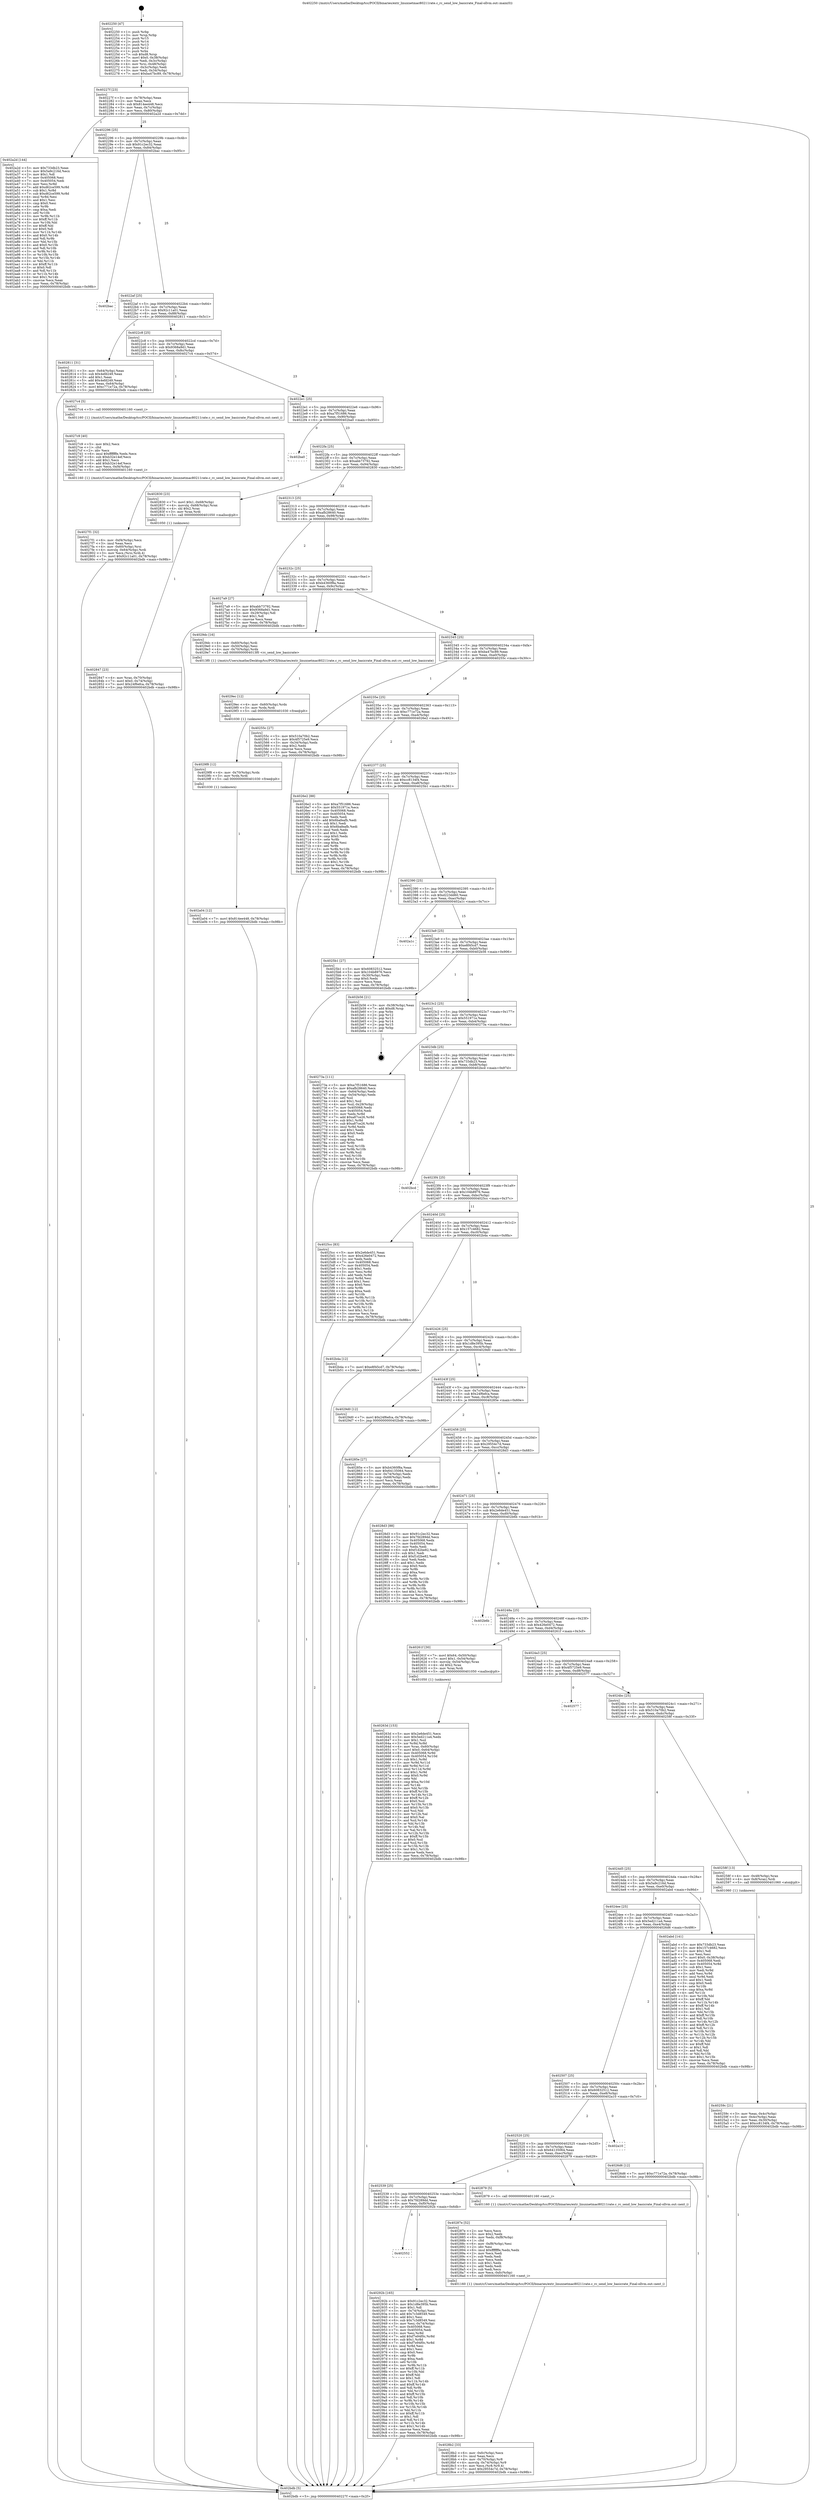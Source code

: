 digraph "0x402250" {
  label = "0x402250 (/mnt/c/Users/mathe/Desktop/tcc/POCII/binaries/extr_linuxnetmac80211rate.c_rc_send_low_basicrate_Final-ollvm.out::main(0))"
  labelloc = "t"
  node[shape=record]

  Entry [label="",width=0.3,height=0.3,shape=circle,fillcolor=black,style=filled]
  "0x40227f" [label="{
     0x40227f [23]\l
     | [instrs]\l
     &nbsp;&nbsp;0x40227f \<+3\>: mov -0x78(%rbp),%eax\l
     &nbsp;&nbsp;0x402282 \<+2\>: mov %eax,%ecx\l
     &nbsp;&nbsp;0x402284 \<+6\>: sub $0x814ee448,%ecx\l
     &nbsp;&nbsp;0x40228a \<+3\>: mov %eax,-0x7c(%rbp)\l
     &nbsp;&nbsp;0x40228d \<+3\>: mov %ecx,-0x80(%rbp)\l
     &nbsp;&nbsp;0x402290 \<+6\>: je 0000000000402a2d \<main+0x7dd\>\l
  }"]
  "0x402a2d" [label="{
     0x402a2d [144]\l
     | [instrs]\l
     &nbsp;&nbsp;0x402a2d \<+5\>: mov $0x733db23,%eax\l
     &nbsp;&nbsp;0x402a32 \<+5\>: mov $0x5a9c216d,%ecx\l
     &nbsp;&nbsp;0x402a37 \<+2\>: mov $0x1,%dl\l
     &nbsp;&nbsp;0x402a39 \<+7\>: mov 0x405068,%esi\l
     &nbsp;&nbsp;0x402a40 \<+7\>: mov 0x405054,%edi\l
     &nbsp;&nbsp;0x402a47 \<+3\>: mov %esi,%r8d\l
     &nbsp;&nbsp;0x402a4a \<+7\>: add $0xd62ce599,%r8d\l
     &nbsp;&nbsp;0x402a51 \<+4\>: sub $0x1,%r8d\l
     &nbsp;&nbsp;0x402a55 \<+7\>: sub $0xd62ce599,%r8d\l
     &nbsp;&nbsp;0x402a5c \<+4\>: imul %r8d,%esi\l
     &nbsp;&nbsp;0x402a60 \<+3\>: and $0x1,%esi\l
     &nbsp;&nbsp;0x402a63 \<+3\>: cmp $0x0,%esi\l
     &nbsp;&nbsp;0x402a66 \<+4\>: sete %r9b\l
     &nbsp;&nbsp;0x402a6a \<+3\>: cmp $0xa,%edi\l
     &nbsp;&nbsp;0x402a6d \<+4\>: setl %r10b\l
     &nbsp;&nbsp;0x402a71 \<+3\>: mov %r9b,%r11b\l
     &nbsp;&nbsp;0x402a74 \<+4\>: xor $0xff,%r11b\l
     &nbsp;&nbsp;0x402a78 \<+3\>: mov %r10b,%bl\l
     &nbsp;&nbsp;0x402a7b \<+3\>: xor $0xff,%bl\l
     &nbsp;&nbsp;0x402a7e \<+3\>: xor $0x0,%dl\l
     &nbsp;&nbsp;0x402a81 \<+3\>: mov %r11b,%r14b\l
     &nbsp;&nbsp;0x402a84 \<+4\>: and $0x0,%r14b\l
     &nbsp;&nbsp;0x402a88 \<+3\>: and %dl,%r9b\l
     &nbsp;&nbsp;0x402a8b \<+3\>: mov %bl,%r15b\l
     &nbsp;&nbsp;0x402a8e \<+4\>: and $0x0,%r15b\l
     &nbsp;&nbsp;0x402a92 \<+3\>: and %dl,%r10b\l
     &nbsp;&nbsp;0x402a95 \<+3\>: or %r9b,%r14b\l
     &nbsp;&nbsp;0x402a98 \<+3\>: or %r10b,%r15b\l
     &nbsp;&nbsp;0x402a9b \<+3\>: xor %r15b,%r14b\l
     &nbsp;&nbsp;0x402a9e \<+3\>: or %bl,%r11b\l
     &nbsp;&nbsp;0x402aa1 \<+4\>: xor $0xff,%r11b\l
     &nbsp;&nbsp;0x402aa5 \<+3\>: or $0x0,%dl\l
     &nbsp;&nbsp;0x402aa8 \<+3\>: and %dl,%r11b\l
     &nbsp;&nbsp;0x402aab \<+3\>: or %r11b,%r14b\l
     &nbsp;&nbsp;0x402aae \<+4\>: test $0x1,%r14b\l
     &nbsp;&nbsp;0x402ab2 \<+3\>: cmovne %ecx,%eax\l
     &nbsp;&nbsp;0x402ab5 \<+3\>: mov %eax,-0x78(%rbp)\l
     &nbsp;&nbsp;0x402ab8 \<+5\>: jmp 0000000000402bdb \<main+0x98b\>\l
  }"]
  "0x402296" [label="{
     0x402296 [25]\l
     | [instrs]\l
     &nbsp;&nbsp;0x402296 \<+5\>: jmp 000000000040229b \<main+0x4b\>\l
     &nbsp;&nbsp;0x40229b \<+3\>: mov -0x7c(%rbp),%eax\l
     &nbsp;&nbsp;0x40229e \<+5\>: sub $0x91c2ec32,%eax\l
     &nbsp;&nbsp;0x4022a3 \<+6\>: mov %eax,-0x84(%rbp)\l
     &nbsp;&nbsp;0x4022a9 \<+6\>: je 0000000000402bac \<main+0x95c\>\l
  }"]
  Exit [label="",width=0.3,height=0.3,shape=circle,fillcolor=black,style=filled,peripheries=2]
  "0x402bac" [label="{
     0x402bac\l
  }", style=dashed]
  "0x4022af" [label="{
     0x4022af [25]\l
     | [instrs]\l
     &nbsp;&nbsp;0x4022af \<+5\>: jmp 00000000004022b4 \<main+0x64\>\l
     &nbsp;&nbsp;0x4022b4 \<+3\>: mov -0x7c(%rbp),%eax\l
     &nbsp;&nbsp;0x4022b7 \<+5\>: sub $0x92c11a01,%eax\l
     &nbsp;&nbsp;0x4022bc \<+6\>: mov %eax,-0x88(%rbp)\l
     &nbsp;&nbsp;0x4022c2 \<+6\>: je 0000000000402811 \<main+0x5c1\>\l
  }"]
  "0x402a04" [label="{
     0x402a04 [12]\l
     | [instrs]\l
     &nbsp;&nbsp;0x402a04 \<+7\>: movl $0x814ee448,-0x78(%rbp)\l
     &nbsp;&nbsp;0x402a0b \<+5\>: jmp 0000000000402bdb \<main+0x98b\>\l
  }"]
  "0x402811" [label="{
     0x402811 [31]\l
     | [instrs]\l
     &nbsp;&nbsp;0x402811 \<+3\>: mov -0x64(%rbp),%eax\l
     &nbsp;&nbsp;0x402814 \<+5\>: sub $0x4efd249,%eax\l
     &nbsp;&nbsp;0x402819 \<+3\>: add $0x1,%eax\l
     &nbsp;&nbsp;0x40281c \<+5\>: add $0x4efd249,%eax\l
     &nbsp;&nbsp;0x402821 \<+3\>: mov %eax,-0x64(%rbp)\l
     &nbsp;&nbsp;0x402824 \<+7\>: movl $0xc771e72a,-0x78(%rbp)\l
     &nbsp;&nbsp;0x40282b \<+5\>: jmp 0000000000402bdb \<main+0x98b\>\l
  }"]
  "0x4022c8" [label="{
     0x4022c8 [25]\l
     | [instrs]\l
     &nbsp;&nbsp;0x4022c8 \<+5\>: jmp 00000000004022cd \<main+0x7d\>\l
     &nbsp;&nbsp;0x4022cd \<+3\>: mov -0x7c(%rbp),%eax\l
     &nbsp;&nbsp;0x4022d0 \<+5\>: sub $0x9368a9d1,%eax\l
     &nbsp;&nbsp;0x4022d5 \<+6\>: mov %eax,-0x8c(%rbp)\l
     &nbsp;&nbsp;0x4022db \<+6\>: je 00000000004027c4 \<main+0x574\>\l
  }"]
  "0x4029f8" [label="{
     0x4029f8 [12]\l
     | [instrs]\l
     &nbsp;&nbsp;0x4029f8 \<+4\>: mov -0x70(%rbp),%rdx\l
     &nbsp;&nbsp;0x4029fc \<+3\>: mov %rdx,%rdi\l
     &nbsp;&nbsp;0x4029ff \<+5\>: call 0000000000401030 \<free@plt\>\l
     | [calls]\l
     &nbsp;&nbsp;0x401030 \{1\} (unknown)\l
  }"]
  "0x4027c4" [label="{
     0x4027c4 [5]\l
     | [instrs]\l
     &nbsp;&nbsp;0x4027c4 \<+5\>: call 0000000000401160 \<next_i\>\l
     | [calls]\l
     &nbsp;&nbsp;0x401160 \{1\} (/mnt/c/Users/mathe/Desktop/tcc/POCII/binaries/extr_linuxnetmac80211rate.c_rc_send_low_basicrate_Final-ollvm.out::next_i)\l
  }"]
  "0x4022e1" [label="{
     0x4022e1 [25]\l
     | [instrs]\l
     &nbsp;&nbsp;0x4022e1 \<+5\>: jmp 00000000004022e6 \<main+0x96\>\l
     &nbsp;&nbsp;0x4022e6 \<+3\>: mov -0x7c(%rbp),%eax\l
     &nbsp;&nbsp;0x4022e9 \<+5\>: sub $0xa7f51686,%eax\l
     &nbsp;&nbsp;0x4022ee \<+6\>: mov %eax,-0x90(%rbp)\l
     &nbsp;&nbsp;0x4022f4 \<+6\>: je 0000000000402ba0 \<main+0x950\>\l
  }"]
  "0x4029ec" [label="{
     0x4029ec [12]\l
     | [instrs]\l
     &nbsp;&nbsp;0x4029ec \<+4\>: mov -0x60(%rbp),%rdx\l
     &nbsp;&nbsp;0x4029f0 \<+3\>: mov %rdx,%rdi\l
     &nbsp;&nbsp;0x4029f3 \<+5\>: call 0000000000401030 \<free@plt\>\l
     | [calls]\l
     &nbsp;&nbsp;0x401030 \{1\} (unknown)\l
  }"]
  "0x402ba0" [label="{
     0x402ba0\l
  }", style=dashed]
  "0x4022fa" [label="{
     0x4022fa [25]\l
     | [instrs]\l
     &nbsp;&nbsp;0x4022fa \<+5\>: jmp 00000000004022ff \<main+0xaf\>\l
     &nbsp;&nbsp;0x4022ff \<+3\>: mov -0x7c(%rbp),%eax\l
     &nbsp;&nbsp;0x402302 \<+5\>: sub $0xabb73792,%eax\l
     &nbsp;&nbsp;0x402307 \<+6\>: mov %eax,-0x94(%rbp)\l
     &nbsp;&nbsp;0x40230d \<+6\>: je 0000000000402830 \<main+0x5e0\>\l
  }"]
  "0x402552" [label="{
     0x402552\l
  }", style=dashed]
  "0x402830" [label="{
     0x402830 [23]\l
     | [instrs]\l
     &nbsp;&nbsp;0x402830 \<+7\>: movl $0x1,-0x68(%rbp)\l
     &nbsp;&nbsp;0x402837 \<+4\>: movslq -0x68(%rbp),%rax\l
     &nbsp;&nbsp;0x40283b \<+4\>: shl $0x2,%rax\l
     &nbsp;&nbsp;0x40283f \<+3\>: mov %rax,%rdi\l
     &nbsp;&nbsp;0x402842 \<+5\>: call 0000000000401050 \<malloc@plt\>\l
     | [calls]\l
     &nbsp;&nbsp;0x401050 \{1\} (unknown)\l
  }"]
  "0x402313" [label="{
     0x402313 [25]\l
     | [instrs]\l
     &nbsp;&nbsp;0x402313 \<+5\>: jmp 0000000000402318 \<main+0xc8\>\l
     &nbsp;&nbsp;0x402318 \<+3\>: mov -0x7c(%rbp),%eax\l
     &nbsp;&nbsp;0x40231b \<+5\>: sub $0xafb28640,%eax\l
     &nbsp;&nbsp;0x402320 \<+6\>: mov %eax,-0x98(%rbp)\l
     &nbsp;&nbsp;0x402326 \<+6\>: je 00000000004027a9 \<main+0x559\>\l
  }"]
  "0x40292b" [label="{
     0x40292b [165]\l
     | [instrs]\l
     &nbsp;&nbsp;0x40292b \<+5\>: mov $0x91c2ec32,%eax\l
     &nbsp;&nbsp;0x402930 \<+5\>: mov $0x1d8e395b,%ecx\l
     &nbsp;&nbsp;0x402935 \<+2\>: mov $0x1,%dl\l
     &nbsp;&nbsp;0x402937 \<+3\>: mov -0x74(%rbp),%esi\l
     &nbsp;&nbsp;0x40293a \<+6\>: add $0x7c3d8549,%esi\l
     &nbsp;&nbsp;0x402940 \<+3\>: add $0x1,%esi\l
     &nbsp;&nbsp;0x402943 \<+6\>: sub $0x7c3d8549,%esi\l
     &nbsp;&nbsp;0x402949 \<+3\>: mov %esi,-0x74(%rbp)\l
     &nbsp;&nbsp;0x40294c \<+7\>: mov 0x405068,%esi\l
     &nbsp;&nbsp;0x402953 \<+7\>: mov 0x405054,%edi\l
     &nbsp;&nbsp;0x40295a \<+3\>: mov %esi,%r8d\l
     &nbsp;&nbsp;0x40295d \<+7\>: add $0xf7e94f0c,%r8d\l
     &nbsp;&nbsp;0x402964 \<+4\>: sub $0x1,%r8d\l
     &nbsp;&nbsp;0x402968 \<+7\>: sub $0xf7e94f0c,%r8d\l
     &nbsp;&nbsp;0x40296f \<+4\>: imul %r8d,%esi\l
     &nbsp;&nbsp;0x402973 \<+3\>: and $0x1,%esi\l
     &nbsp;&nbsp;0x402976 \<+3\>: cmp $0x0,%esi\l
     &nbsp;&nbsp;0x402979 \<+4\>: sete %r9b\l
     &nbsp;&nbsp;0x40297d \<+3\>: cmp $0xa,%edi\l
     &nbsp;&nbsp;0x402980 \<+4\>: setl %r10b\l
     &nbsp;&nbsp;0x402984 \<+3\>: mov %r9b,%r11b\l
     &nbsp;&nbsp;0x402987 \<+4\>: xor $0xff,%r11b\l
     &nbsp;&nbsp;0x40298b \<+3\>: mov %r10b,%bl\l
     &nbsp;&nbsp;0x40298e \<+3\>: xor $0xff,%bl\l
     &nbsp;&nbsp;0x402991 \<+3\>: xor $0x1,%dl\l
     &nbsp;&nbsp;0x402994 \<+3\>: mov %r11b,%r14b\l
     &nbsp;&nbsp;0x402997 \<+4\>: and $0xff,%r14b\l
     &nbsp;&nbsp;0x40299b \<+3\>: and %dl,%r9b\l
     &nbsp;&nbsp;0x40299e \<+3\>: mov %bl,%r15b\l
     &nbsp;&nbsp;0x4029a1 \<+4\>: and $0xff,%r15b\l
     &nbsp;&nbsp;0x4029a5 \<+3\>: and %dl,%r10b\l
     &nbsp;&nbsp;0x4029a8 \<+3\>: or %r9b,%r14b\l
     &nbsp;&nbsp;0x4029ab \<+3\>: or %r10b,%r15b\l
     &nbsp;&nbsp;0x4029ae \<+3\>: xor %r15b,%r14b\l
     &nbsp;&nbsp;0x4029b1 \<+3\>: or %bl,%r11b\l
     &nbsp;&nbsp;0x4029b4 \<+4\>: xor $0xff,%r11b\l
     &nbsp;&nbsp;0x4029b8 \<+3\>: or $0x1,%dl\l
     &nbsp;&nbsp;0x4029bb \<+3\>: and %dl,%r11b\l
     &nbsp;&nbsp;0x4029be \<+3\>: or %r11b,%r14b\l
     &nbsp;&nbsp;0x4029c1 \<+4\>: test $0x1,%r14b\l
     &nbsp;&nbsp;0x4029c5 \<+3\>: cmovne %ecx,%eax\l
     &nbsp;&nbsp;0x4029c8 \<+3\>: mov %eax,-0x78(%rbp)\l
     &nbsp;&nbsp;0x4029cb \<+5\>: jmp 0000000000402bdb \<main+0x98b\>\l
  }"]
  "0x4027a9" [label="{
     0x4027a9 [27]\l
     | [instrs]\l
     &nbsp;&nbsp;0x4027a9 \<+5\>: mov $0xabb73792,%eax\l
     &nbsp;&nbsp;0x4027ae \<+5\>: mov $0x9368a9d1,%ecx\l
     &nbsp;&nbsp;0x4027b3 \<+3\>: mov -0x29(%rbp),%dl\l
     &nbsp;&nbsp;0x4027b6 \<+3\>: test $0x1,%dl\l
     &nbsp;&nbsp;0x4027b9 \<+3\>: cmovne %ecx,%eax\l
     &nbsp;&nbsp;0x4027bc \<+3\>: mov %eax,-0x78(%rbp)\l
     &nbsp;&nbsp;0x4027bf \<+5\>: jmp 0000000000402bdb \<main+0x98b\>\l
  }"]
  "0x40232c" [label="{
     0x40232c [25]\l
     | [instrs]\l
     &nbsp;&nbsp;0x40232c \<+5\>: jmp 0000000000402331 \<main+0xe1\>\l
     &nbsp;&nbsp;0x402331 \<+3\>: mov -0x7c(%rbp),%eax\l
     &nbsp;&nbsp;0x402334 \<+5\>: sub $0xb4360f8a,%eax\l
     &nbsp;&nbsp;0x402339 \<+6\>: mov %eax,-0x9c(%rbp)\l
     &nbsp;&nbsp;0x40233f \<+6\>: je 00000000004029dc \<main+0x78c\>\l
  }"]
  "0x4028b2" [label="{
     0x4028b2 [33]\l
     | [instrs]\l
     &nbsp;&nbsp;0x4028b2 \<+6\>: mov -0xfc(%rbp),%ecx\l
     &nbsp;&nbsp;0x4028b8 \<+3\>: imul %eax,%ecx\l
     &nbsp;&nbsp;0x4028bb \<+4\>: mov -0x70(%rbp),%r8\l
     &nbsp;&nbsp;0x4028bf \<+4\>: movslq -0x74(%rbp),%r9\l
     &nbsp;&nbsp;0x4028c3 \<+4\>: mov %ecx,(%r8,%r9,4)\l
     &nbsp;&nbsp;0x4028c7 \<+7\>: movl $0x29554c7d,-0x78(%rbp)\l
     &nbsp;&nbsp;0x4028ce \<+5\>: jmp 0000000000402bdb \<main+0x98b\>\l
  }"]
  "0x4029dc" [label="{
     0x4029dc [16]\l
     | [instrs]\l
     &nbsp;&nbsp;0x4029dc \<+4\>: mov -0x60(%rbp),%rdi\l
     &nbsp;&nbsp;0x4029e0 \<+3\>: mov -0x50(%rbp),%esi\l
     &nbsp;&nbsp;0x4029e3 \<+4\>: mov -0x70(%rbp),%rdx\l
     &nbsp;&nbsp;0x4029e7 \<+5\>: call 00000000004013f0 \<rc_send_low_basicrate\>\l
     | [calls]\l
     &nbsp;&nbsp;0x4013f0 \{1\} (/mnt/c/Users/mathe/Desktop/tcc/POCII/binaries/extr_linuxnetmac80211rate.c_rc_send_low_basicrate_Final-ollvm.out::rc_send_low_basicrate)\l
  }"]
  "0x402345" [label="{
     0x402345 [25]\l
     | [instrs]\l
     &nbsp;&nbsp;0x402345 \<+5\>: jmp 000000000040234a \<main+0xfa\>\l
     &nbsp;&nbsp;0x40234a \<+3\>: mov -0x7c(%rbp),%eax\l
     &nbsp;&nbsp;0x40234d \<+5\>: sub $0xba47bc89,%eax\l
     &nbsp;&nbsp;0x402352 \<+6\>: mov %eax,-0xa0(%rbp)\l
     &nbsp;&nbsp;0x402358 \<+6\>: je 000000000040255c \<main+0x30c\>\l
  }"]
  "0x40287e" [label="{
     0x40287e [52]\l
     | [instrs]\l
     &nbsp;&nbsp;0x40287e \<+2\>: xor %ecx,%ecx\l
     &nbsp;&nbsp;0x402880 \<+5\>: mov $0x2,%edx\l
     &nbsp;&nbsp;0x402885 \<+6\>: mov %edx,-0xf8(%rbp)\l
     &nbsp;&nbsp;0x40288b \<+1\>: cltd\l
     &nbsp;&nbsp;0x40288c \<+6\>: mov -0xf8(%rbp),%esi\l
     &nbsp;&nbsp;0x402892 \<+2\>: idiv %esi\l
     &nbsp;&nbsp;0x402894 \<+6\>: imul $0xfffffffe,%edx,%edx\l
     &nbsp;&nbsp;0x40289a \<+2\>: mov %ecx,%edi\l
     &nbsp;&nbsp;0x40289c \<+2\>: sub %edx,%edi\l
     &nbsp;&nbsp;0x40289e \<+2\>: mov %ecx,%edx\l
     &nbsp;&nbsp;0x4028a0 \<+3\>: sub $0x1,%edx\l
     &nbsp;&nbsp;0x4028a3 \<+2\>: add %edx,%edi\l
     &nbsp;&nbsp;0x4028a5 \<+2\>: sub %edi,%ecx\l
     &nbsp;&nbsp;0x4028a7 \<+6\>: mov %ecx,-0xfc(%rbp)\l
     &nbsp;&nbsp;0x4028ad \<+5\>: call 0000000000401160 \<next_i\>\l
     | [calls]\l
     &nbsp;&nbsp;0x401160 \{1\} (/mnt/c/Users/mathe/Desktop/tcc/POCII/binaries/extr_linuxnetmac80211rate.c_rc_send_low_basicrate_Final-ollvm.out::next_i)\l
  }"]
  "0x40255c" [label="{
     0x40255c [27]\l
     | [instrs]\l
     &nbsp;&nbsp;0x40255c \<+5\>: mov $0x510a70b2,%eax\l
     &nbsp;&nbsp;0x402561 \<+5\>: mov $0x4f5725e9,%ecx\l
     &nbsp;&nbsp;0x402566 \<+3\>: mov -0x34(%rbp),%edx\l
     &nbsp;&nbsp;0x402569 \<+3\>: cmp $0x2,%edx\l
     &nbsp;&nbsp;0x40256c \<+3\>: cmovne %ecx,%eax\l
     &nbsp;&nbsp;0x40256f \<+3\>: mov %eax,-0x78(%rbp)\l
     &nbsp;&nbsp;0x402572 \<+5\>: jmp 0000000000402bdb \<main+0x98b\>\l
  }"]
  "0x40235e" [label="{
     0x40235e [25]\l
     | [instrs]\l
     &nbsp;&nbsp;0x40235e \<+5\>: jmp 0000000000402363 \<main+0x113\>\l
     &nbsp;&nbsp;0x402363 \<+3\>: mov -0x7c(%rbp),%eax\l
     &nbsp;&nbsp;0x402366 \<+5\>: sub $0xc771e72a,%eax\l
     &nbsp;&nbsp;0x40236b \<+6\>: mov %eax,-0xa4(%rbp)\l
     &nbsp;&nbsp;0x402371 \<+6\>: je 00000000004026e2 \<main+0x492\>\l
  }"]
  "0x402bdb" [label="{
     0x402bdb [5]\l
     | [instrs]\l
     &nbsp;&nbsp;0x402bdb \<+5\>: jmp 000000000040227f \<main+0x2f\>\l
  }"]
  "0x402250" [label="{
     0x402250 [47]\l
     | [instrs]\l
     &nbsp;&nbsp;0x402250 \<+1\>: push %rbp\l
     &nbsp;&nbsp;0x402251 \<+3\>: mov %rsp,%rbp\l
     &nbsp;&nbsp;0x402254 \<+2\>: push %r15\l
     &nbsp;&nbsp;0x402256 \<+2\>: push %r14\l
     &nbsp;&nbsp;0x402258 \<+2\>: push %r13\l
     &nbsp;&nbsp;0x40225a \<+2\>: push %r12\l
     &nbsp;&nbsp;0x40225c \<+1\>: push %rbx\l
     &nbsp;&nbsp;0x40225d \<+7\>: sub $0xd8,%rsp\l
     &nbsp;&nbsp;0x402264 \<+7\>: movl $0x0,-0x38(%rbp)\l
     &nbsp;&nbsp;0x40226b \<+3\>: mov %edi,-0x3c(%rbp)\l
     &nbsp;&nbsp;0x40226e \<+4\>: mov %rsi,-0x48(%rbp)\l
     &nbsp;&nbsp;0x402272 \<+3\>: mov -0x3c(%rbp),%edi\l
     &nbsp;&nbsp;0x402275 \<+3\>: mov %edi,-0x34(%rbp)\l
     &nbsp;&nbsp;0x402278 \<+7\>: movl $0xba47bc89,-0x78(%rbp)\l
  }"]
  "0x402539" [label="{
     0x402539 [25]\l
     | [instrs]\l
     &nbsp;&nbsp;0x402539 \<+5\>: jmp 000000000040253e \<main+0x2ee\>\l
     &nbsp;&nbsp;0x40253e \<+3\>: mov -0x7c(%rbp),%eax\l
     &nbsp;&nbsp;0x402541 \<+5\>: sub $0x7fd289dd,%eax\l
     &nbsp;&nbsp;0x402546 \<+6\>: mov %eax,-0xf0(%rbp)\l
     &nbsp;&nbsp;0x40254c \<+6\>: je 000000000040292b \<main+0x6db\>\l
  }"]
  "0x4026e2" [label="{
     0x4026e2 [88]\l
     | [instrs]\l
     &nbsp;&nbsp;0x4026e2 \<+5\>: mov $0xa7f51686,%eax\l
     &nbsp;&nbsp;0x4026e7 \<+5\>: mov $0x551971e,%ecx\l
     &nbsp;&nbsp;0x4026ec \<+7\>: mov 0x405068,%edx\l
     &nbsp;&nbsp;0x4026f3 \<+7\>: mov 0x405054,%esi\l
     &nbsp;&nbsp;0x4026fa \<+2\>: mov %edx,%edi\l
     &nbsp;&nbsp;0x4026fc \<+6\>: add $0x6bafeafb,%edi\l
     &nbsp;&nbsp;0x402702 \<+3\>: sub $0x1,%edi\l
     &nbsp;&nbsp;0x402705 \<+6\>: sub $0x6bafeafb,%edi\l
     &nbsp;&nbsp;0x40270b \<+3\>: imul %edi,%edx\l
     &nbsp;&nbsp;0x40270e \<+3\>: and $0x1,%edx\l
     &nbsp;&nbsp;0x402711 \<+3\>: cmp $0x0,%edx\l
     &nbsp;&nbsp;0x402714 \<+4\>: sete %r8b\l
     &nbsp;&nbsp;0x402718 \<+3\>: cmp $0xa,%esi\l
     &nbsp;&nbsp;0x40271b \<+4\>: setl %r9b\l
     &nbsp;&nbsp;0x40271f \<+3\>: mov %r8b,%r10b\l
     &nbsp;&nbsp;0x402722 \<+3\>: and %r9b,%r10b\l
     &nbsp;&nbsp;0x402725 \<+3\>: xor %r9b,%r8b\l
     &nbsp;&nbsp;0x402728 \<+3\>: or %r8b,%r10b\l
     &nbsp;&nbsp;0x40272b \<+4\>: test $0x1,%r10b\l
     &nbsp;&nbsp;0x40272f \<+3\>: cmovne %ecx,%eax\l
     &nbsp;&nbsp;0x402732 \<+3\>: mov %eax,-0x78(%rbp)\l
     &nbsp;&nbsp;0x402735 \<+5\>: jmp 0000000000402bdb \<main+0x98b\>\l
  }"]
  "0x402377" [label="{
     0x402377 [25]\l
     | [instrs]\l
     &nbsp;&nbsp;0x402377 \<+5\>: jmp 000000000040237c \<main+0x12c\>\l
     &nbsp;&nbsp;0x40237c \<+3\>: mov -0x7c(%rbp),%eax\l
     &nbsp;&nbsp;0x40237f \<+5\>: sub $0xcc8134f4,%eax\l
     &nbsp;&nbsp;0x402384 \<+6\>: mov %eax,-0xa8(%rbp)\l
     &nbsp;&nbsp;0x40238a \<+6\>: je 00000000004025b1 \<main+0x361\>\l
  }"]
  "0x402879" [label="{
     0x402879 [5]\l
     | [instrs]\l
     &nbsp;&nbsp;0x402879 \<+5\>: call 0000000000401160 \<next_i\>\l
     | [calls]\l
     &nbsp;&nbsp;0x401160 \{1\} (/mnt/c/Users/mathe/Desktop/tcc/POCII/binaries/extr_linuxnetmac80211rate.c_rc_send_low_basicrate_Final-ollvm.out::next_i)\l
  }"]
  "0x4025b1" [label="{
     0x4025b1 [27]\l
     | [instrs]\l
     &nbsp;&nbsp;0x4025b1 \<+5\>: mov $0x60832512,%eax\l
     &nbsp;&nbsp;0x4025b6 \<+5\>: mov $0x104b8976,%ecx\l
     &nbsp;&nbsp;0x4025bb \<+3\>: mov -0x30(%rbp),%edx\l
     &nbsp;&nbsp;0x4025be \<+3\>: cmp $0x0,%edx\l
     &nbsp;&nbsp;0x4025c1 \<+3\>: cmove %ecx,%eax\l
     &nbsp;&nbsp;0x4025c4 \<+3\>: mov %eax,-0x78(%rbp)\l
     &nbsp;&nbsp;0x4025c7 \<+5\>: jmp 0000000000402bdb \<main+0x98b\>\l
  }"]
  "0x402390" [label="{
     0x402390 [25]\l
     | [instrs]\l
     &nbsp;&nbsp;0x402390 \<+5\>: jmp 0000000000402395 \<main+0x145\>\l
     &nbsp;&nbsp;0x402395 \<+3\>: mov -0x7c(%rbp),%eax\l
     &nbsp;&nbsp;0x402398 \<+5\>: sub $0xd223dd60,%eax\l
     &nbsp;&nbsp;0x40239d \<+6\>: mov %eax,-0xac(%rbp)\l
     &nbsp;&nbsp;0x4023a3 \<+6\>: je 0000000000402a1c \<main+0x7cc\>\l
  }"]
  "0x402520" [label="{
     0x402520 [25]\l
     | [instrs]\l
     &nbsp;&nbsp;0x402520 \<+5\>: jmp 0000000000402525 \<main+0x2d5\>\l
     &nbsp;&nbsp;0x402525 \<+3\>: mov -0x7c(%rbp),%eax\l
     &nbsp;&nbsp;0x402528 \<+5\>: sub $0x64135064,%eax\l
     &nbsp;&nbsp;0x40252d \<+6\>: mov %eax,-0xec(%rbp)\l
     &nbsp;&nbsp;0x402533 \<+6\>: je 0000000000402879 \<main+0x629\>\l
  }"]
  "0x402a1c" [label="{
     0x402a1c\l
  }", style=dashed]
  "0x4023a9" [label="{
     0x4023a9 [25]\l
     | [instrs]\l
     &nbsp;&nbsp;0x4023a9 \<+5\>: jmp 00000000004023ae \<main+0x15e\>\l
     &nbsp;&nbsp;0x4023ae \<+3\>: mov -0x7c(%rbp),%eax\l
     &nbsp;&nbsp;0x4023b1 \<+5\>: sub $0xe8f45cd7,%eax\l
     &nbsp;&nbsp;0x4023b6 \<+6\>: mov %eax,-0xb0(%rbp)\l
     &nbsp;&nbsp;0x4023bc \<+6\>: je 0000000000402b56 \<main+0x906\>\l
  }"]
  "0x402a10" [label="{
     0x402a10\l
  }", style=dashed]
  "0x402b56" [label="{
     0x402b56 [21]\l
     | [instrs]\l
     &nbsp;&nbsp;0x402b56 \<+3\>: mov -0x38(%rbp),%eax\l
     &nbsp;&nbsp;0x402b59 \<+7\>: add $0xd8,%rsp\l
     &nbsp;&nbsp;0x402b60 \<+1\>: pop %rbx\l
     &nbsp;&nbsp;0x402b61 \<+2\>: pop %r12\l
     &nbsp;&nbsp;0x402b63 \<+2\>: pop %r13\l
     &nbsp;&nbsp;0x402b65 \<+2\>: pop %r14\l
     &nbsp;&nbsp;0x402b67 \<+2\>: pop %r15\l
     &nbsp;&nbsp;0x402b69 \<+1\>: pop %rbp\l
     &nbsp;&nbsp;0x402b6a \<+1\>: ret\l
  }"]
  "0x4023c2" [label="{
     0x4023c2 [25]\l
     | [instrs]\l
     &nbsp;&nbsp;0x4023c2 \<+5\>: jmp 00000000004023c7 \<main+0x177\>\l
     &nbsp;&nbsp;0x4023c7 \<+3\>: mov -0x7c(%rbp),%eax\l
     &nbsp;&nbsp;0x4023ca \<+5\>: sub $0x551971e,%eax\l
     &nbsp;&nbsp;0x4023cf \<+6\>: mov %eax,-0xb4(%rbp)\l
     &nbsp;&nbsp;0x4023d5 \<+6\>: je 000000000040273a \<main+0x4ea\>\l
  }"]
  "0x402847" [label="{
     0x402847 [23]\l
     | [instrs]\l
     &nbsp;&nbsp;0x402847 \<+4\>: mov %rax,-0x70(%rbp)\l
     &nbsp;&nbsp;0x40284b \<+7\>: movl $0x0,-0x74(%rbp)\l
     &nbsp;&nbsp;0x402852 \<+7\>: movl $0x24f6efca,-0x78(%rbp)\l
     &nbsp;&nbsp;0x402859 \<+5\>: jmp 0000000000402bdb \<main+0x98b\>\l
  }"]
  "0x40273a" [label="{
     0x40273a [111]\l
     | [instrs]\l
     &nbsp;&nbsp;0x40273a \<+5\>: mov $0xa7f51686,%eax\l
     &nbsp;&nbsp;0x40273f \<+5\>: mov $0xafb28640,%ecx\l
     &nbsp;&nbsp;0x402744 \<+3\>: mov -0x64(%rbp),%edx\l
     &nbsp;&nbsp;0x402747 \<+3\>: cmp -0x54(%rbp),%edx\l
     &nbsp;&nbsp;0x40274a \<+4\>: setl %sil\l
     &nbsp;&nbsp;0x40274e \<+4\>: and $0x1,%sil\l
     &nbsp;&nbsp;0x402752 \<+4\>: mov %sil,-0x29(%rbp)\l
     &nbsp;&nbsp;0x402756 \<+7\>: mov 0x405068,%edx\l
     &nbsp;&nbsp;0x40275d \<+7\>: mov 0x405054,%edi\l
     &nbsp;&nbsp;0x402764 \<+3\>: mov %edx,%r8d\l
     &nbsp;&nbsp;0x402767 \<+7\>: add $0xa87ce26,%r8d\l
     &nbsp;&nbsp;0x40276e \<+4\>: sub $0x1,%r8d\l
     &nbsp;&nbsp;0x402772 \<+7\>: sub $0xa87ce26,%r8d\l
     &nbsp;&nbsp;0x402779 \<+4\>: imul %r8d,%edx\l
     &nbsp;&nbsp;0x40277d \<+3\>: and $0x1,%edx\l
     &nbsp;&nbsp;0x402780 \<+3\>: cmp $0x0,%edx\l
     &nbsp;&nbsp;0x402783 \<+4\>: sete %sil\l
     &nbsp;&nbsp;0x402787 \<+3\>: cmp $0xa,%edi\l
     &nbsp;&nbsp;0x40278a \<+4\>: setl %r9b\l
     &nbsp;&nbsp;0x40278e \<+3\>: mov %sil,%r10b\l
     &nbsp;&nbsp;0x402791 \<+3\>: and %r9b,%r10b\l
     &nbsp;&nbsp;0x402794 \<+3\>: xor %r9b,%sil\l
     &nbsp;&nbsp;0x402797 \<+3\>: or %sil,%r10b\l
     &nbsp;&nbsp;0x40279a \<+4\>: test $0x1,%r10b\l
     &nbsp;&nbsp;0x40279e \<+3\>: cmovne %ecx,%eax\l
     &nbsp;&nbsp;0x4027a1 \<+3\>: mov %eax,-0x78(%rbp)\l
     &nbsp;&nbsp;0x4027a4 \<+5\>: jmp 0000000000402bdb \<main+0x98b\>\l
  }"]
  "0x4023db" [label="{
     0x4023db [25]\l
     | [instrs]\l
     &nbsp;&nbsp;0x4023db \<+5\>: jmp 00000000004023e0 \<main+0x190\>\l
     &nbsp;&nbsp;0x4023e0 \<+3\>: mov -0x7c(%rbp),%eax\l
     &nbsp;&nbsp;0x4023e3 \<+5\>: sub $0x733db23,%eax\l
     &nbsp;&nbsp;0x4023e8 \<+6\>: mov %eax,-0xb8(%rbp)\l
     &nbsp;&nbsp;0x4023ee \<+6\>: je 0000000000402bcd \<main+0x97d\>\l
  }"]
  "0x4027f1" [label="{
     0x4027f1 [32]\l
     | [instrs]\l
     &nbsp;&nbsp;0x4027f1 \<+6\>: mov -0xf4(%rbp),%ecx\l
     &nbsp;&nbsp;0x4027f7 \<+3\>: imul %eax,%ecx\l
     &nbsp;&nbsp;0x4027fa \<+4\>: mov -0x60(%rbp),%rsi\l
     &nbsp;&nbsp;0x4027fe \<+4\>: movslq -0x64(%rbp),%rdi\l
     &nbsp;&nbsp;0x402802 \<+3\>: mov %ecx,(%rsi,%rdi,4)\l
     &nbsp;&nbsp;0x402805 \<+7\>: movl $0x92c11a01,-0x78(%rbp)\l
     &nbsp;&nbsp;0x40280c \<+5\>: jmp 0000000000402bdb \<main+0x98b\>\l
  }"]
  "0x402bcd" [label="{
     0x402bcd\l
  }", style=dashed]
  "0x4023f4" [label="{
     0x4023f4 [25]\l
     | [instrs]\l
     &nbsp;&nbsp;0x4023f4 \<+5\>: jmp 00000000004023f9 \<main+0x1a9\>\l
     &nbsp;&nbsp;0x4023f9 \<+3\>: mov -0x7c(%rbp),%eax\l
     &nbsp;&nbsp;0x4023fc \<+5\>: sub $0x104b8976,%eax\l
     &nbsp;&nbsp;0x402401 \<+6\>: mov %eax,-0xbc(%rbp)\l
     &nbsp;&nbsp;0x402407 \<+6\>: je 00000000004025cc \<main+0x37c\>\l
  }"]
  "0x4027c9" [label="{
     0x4027c9 [40]\l
     | [instrs]\l
     &nbsp;&nbsp;0x4027c9 \<+5\>: mov $0x2,%ecx\l
     &nbsp;&nbsp;0x4027ce \<+1\>: cltd\l
     &nbsp;&nbsp;0x4027cf \<+2\>: idiv %ecx\l
     &nbsp;&nbsp;0x4027d1 \<+6\>: imul $0xfffffffe,%edx,%ecx\l
     &nbsp;&nbsp;0x4027d7 \<+6\>: sub $0xb32e14ef,%ecx\l
     &nbsp;&nbsp;0x4027dd \<+3\>: add $0x1,%ecx\l
     &nbsp;&nbsp;0x4027e0 \<+6\>: add $0xb32e14ef,%ecx\l
     &nbsp;&nbsp;0x4027e6 \<+6\>: mov %ecx,-0xf4(%rbp)\l
     &nbsp;&nbsp;0x4027ec \<+5\>: call 0000000000401160 \<next_i\>\l
     | [calls]\l
     &nbsp;&nbsp;0x401160 \{1\} (/mnt/c/Users/mathe/Desktop/tcc/POCII/binaries/extr_linuxnetmac80211rate.c_rc_send_low_basicrate_Final-ollvm.out::next_i)\l
  }"]
  "0x4025cc" [label="{
     0x4025cc [83]\l
     | [instrs]\l
     &nbsp;&nbsp;0x4025cc \<+5\>: mov $0x2e6de451,%eax\l
     &nbsp;&nbsp;0x4025d1 \<+5\>: mov $0x426e0472,%ecx\l
     &nbsp;&nbsp;0x4025d6 \<+2\>: xor %edx,%edx\l
     &nbsp;&nbsp;0x4025d8 \<+7\>: mov 0x405068,%esi\l
     &nbsp;&nbsp;0x4025df \<+7\>: mov 0x405054,%edi\l
     &nbsp;&nbsp;0x4025e6 \<+3\>: sub $0x1,%edx\l
     &nbsp;&nbsp;0x4025e9 \<+3\>: mov %esi,%r8d\l
     &nbsp;&nbsp;0x4025ec \<+3\>: add %edx,%r8d\l
     &nbsp;&nbsp;0x4025ef \<+4\>: imul %r8d,%esi\l
     &nbsp;&nbsp;0x4025f3 \<+3\>: and $0x1,%esi\l
     &nbsp;&nbsp;0x4025f6 \<+3\>: cmp $0x0,%esi\l
     &nbsp;&nbsp;0x4025f9 \<+4\>: sete %r9b\l
     &nbsp;&nbsp;0x4025fd \<+3\>: cmp $0xa,%edi\l
     &nbsp;&nbsp;0x402600 \<+4\>: setl %r10b\l
     &nbsp;&nbsp;0x402604 \<+3\>: mov %r9b,%r11b\l
     &nbsp;&nbsp;0x402607 \<+3\>: and %r10b,%r11b\l
     &nbsp;&nbsp;0x40260a \<+3\>: xor %r10b,%r9b\l
     &nbsp;&nbsp;0x40260d \<+3\>: or %r9b,%r11b\l
     &nbsp;&nbsp;0x402610 \<+4\>: test $0x1,%r11b\l
     &nbsp;&nbsp;0x402614 \<+3\>: cmovne %ecx,%eax\l
     &nbsp;&nbsp;0x402617 \<+3\>: mov %eax,-0x78(%rbp)\l
     &nbsp;&nbsp;0x40261a \<+5\>: jmp 0000000000402bdb \<main+0x98b\>\l
  }"]
  "0x40240d" [label="{
     0x40240d [25]\l
     | [instrs]\l
     &nbsp;&nbsp;0x40240d \<+5\>: jmp 0000000000402412 \<main+0x1c2\>\l
     &nbsp;&nbsp;0x402412 \<+3\>: mov -0x7c(%rbp),%eax\l
     &nbsp;&nbsp;0x402415 \<+5\>: sub $0x157c4682,%eax\l
     &nbsp;&nbsp;0x40241a \<+6\>: mov %eax,-0xc0(%rbp)\l
     &nbsp;&nbsp;0x402420 \<+6\>: je 0000000000402b4a \<main+0x8fa\>\l
  }"]
  "0x402507" [label="{
     0x402507 [25]\l
     | [instrs]\l
     &nbsp;&nbsp;0x402507 \<+5\>: jmp 000000000040250c \<main+0x2bc\>\l
     &nbsp;&nbsp;0x40250c \<+3\>: mov -0x7c(%rbp),%eax\l
     &nbsp;&nbsp;0x40250f \<+5\>: sub $0x60832512,%eax\l
     &nbsp;&nbsp;0x402514 \<+6\>: mov %eax,-0xe8(%rbp)\l
     &nbsp;&nbsp;0x40251a \<+6\>: je 0000000000402a10 \<main+0x7c0\>\l
  }"]
  "0x402b4a" [label="{
     0x402b4a [12]\l
     | [instrs]\l
     &nbsp;&nbsp;0x402b4a \<+7\>: movl $0xe8f45cd7,-0x78(%rbp)\l
     &nbsp;&nbsp;0x402b51 \<+5\>: jmp 0000000000402bdb \<main+0x98b\>\l
  }"]
  "0x402426" [label="{
     0x402426 [25]\l
     | [instrs]\l
     &nbsp;&nbsp;0x402426 \<+5\>: jmp 000000000040242b \<main+0x1db\>\l
     &nbsp;&nbsp;0x40242b \<+3\>: mov -0x7c(%rbp),%eax\l
     &nbsp;&nbsp;0x40242e \<+5\>: sub $0x1d8e395b,%eax\l
     &nbsp;&nbsp;0x402433 \<+6\>: mov %eax,-0xc4(%rbp)\l
     &nbsp;&nbsp;0x402439 \<+6\>: je 00000000004029d0 \<main+0x780\>\l
  }"]
  "0x4026d6" [label="{
     0x4026d6 [12]\l
     | [instrs]\l
     &nbsp;&nbsp;0x4026d6 \<+7\>: movl $0xc771e72a,-0x78(%rbp)\l
     &nbsp;&nbsp;0x4026dd \<+5\>: jmp 0000000000402bdb \<main+0x98b\>\l
  }"]
  "0x4029d0" [label="{
     0x4029d0 [12]\l
     | [instrs]\l
     &nbsp;&nbsp;0x4029d0 \<+7\>: movl $0x24f6efca,-0x78(%rbp)\l
     &nbsp;&nbsp;0x4029d7 \<+5\>: jmp 0000000000402bdb \<main+0x98b\>\l
  }"]
  "0x40243f" [label="{
     0x40243f [25]\l
     | [instrs]\l
     &nbsp;&nbsp;0x40243f \<+5\>: jmp 0000000000402444 \<main+0x1f4\>\l
     &nbsp;&nbsp;0x402444 \<+3\>: mov -0x7c(%rbp),%eax\l
     &nbsp;&nbsp;0x402447 \<+5\>: sub $0x24f6efca,%eax\l
     &nbsp;&nbsp;0x40244c \<+6\>: mov %eax,-0xc8(%rbp)\l
     &nbsp;&nbsp;0x402452 \<+6\>: je 000000000040285e \<main+0x60e\>\l
  }"]
  "0x4024ee" [label="{
     0x4024ee [25]\l
     | [instrs]\l
     &nbsp;&nbsp;0x4024ee \<+5\>: jmp 00000000004024f3 \<main+0x2a3\>\l
     &nbsp;&nbsp;0x4024f3 \<+3\>: mov -0x7c(%rbp),%eax\l
     &nbsp;&nbsp;0x4024f6 \<+5\>: sub $0x5ed211a4,%eax\l
     &nbsp;&nbsp;0x4024fb \<+6\>: mov %eax,-0xe4(%rbp)\l
     &nbsp;&nbsp;0x402501 \<+6\>: je 00000000004026d6 \<main+0x486\>\l
  }"]
  "0x40285e" [label="{
     0x40285e [27]\l
     | [instrs]\l
     &nbsp;&nbsp;0x40285e \<+5\>: mov $0xb4360f8a,%eax\l
     &nbsp;&nbsp;0x402863 \<+5\>: mov $0x64135064,%ecx\l
     &nbsp;&nbsp;0x402868 \<+3\>: mov -0x74(%rbp),%edx\l
     &nbsp;&nbsp;0x40286b \<+3\>: cmp -0x68(%rbp),%edx\l
     &nbsp;&nbsp;0x40286e \<+3\>: cmovl %ecx,%eax\l
     &nbsp;&nbsp;0x402871 \<+3\>: mov %eax,-0x78(%rbp)\l
     &nbsp;&nbsp;0x402874 \<+5\>: jmp 0000000000402bdb \<main+0x98b\>\l
  }"]
  "0x402458" [label="{
     0x402458 [25]\l
     | [instrs]\l
     &nbsp;&nbsp;0x402458 \<+5\>: jmp 000000000040245d \<main+0x20d\>\l
     &nbsp;&nbsp;0x40245d \<+3\>: mov -0x7c(%rbp),%eax\l
     &nbsp;&nbsp;0x402460 \<+5\>: sub $0x29554c7d,%eax\l
     &nbsp;&nbsp;0x402465 \<+6\>: mov %eax,-0xcc(%rbp)\l
     &nbsp;&nbsp;0x40246b \<+6\>: je 00000000004028d3 \<main+0x683\>\l
  }"]
  "0x402abd" [label="{
     0x402abd [141]\l
     | [instrs]\l
     &nbsp;&nbsp;0x402abd \<+5\>: mov $0x733db23,%eax\l
     &nbsp;&nbsp;0x402ac2 \<+5\>: mov $0x157c4682,%ecx\l
     &nbsp;&nbsp;0x402ac7 \<+2\>: mov $0x1,%dl\l
     &nbsp;&nbsp;0x402ac9 \<+2\>: xor %esi,%esi\l
     &nbsp;&nbsp;0x402acb \<+7\>: movl $0x0,-0x38(%rbp)\l
     &nbsp;&nbsp;0x402ad2 \<+7\>: mov 0x405068,%edi\l
     &nbsp;&nbsp;0x402ad9 \<+8\>: mov 0x405054,%r8d\l
     &nbsp;&nbsp;0x402ae1 \<+3\>: sub $0x1,%esi\l
     &nbsp;&nbsp;0x402ae4 \<+3\>: mov %edi,%r9d\l
     &nbsp;&nbsp;0x402ae7 \<+3\>: add %esi,%r9d\l
     &nbsp;&nbsp;0x402aea \<+4\>: imul %r9d,%edi\l
     &nbsp;&nbsp;0x402aee \<+3\>: and $0x1,%edi\l
     &nbsp;&nbsp;0x402af1 \<+3\>: cmp $0x0,%edi\l
     &nbsp;&nbsp;0x402af4 \<+4\>: sete %r10b\l
     &nbsp;&nbsp;0x402af8 \<+4\>: cmp $0xa,%r8d\l
     &nbsp;&nbsp;0x402afc \<+4\>: setl %r11b\l
     &nbsp;&nbsp;0x402b00 \<+3\>: mov %r10b,%bl\l
     &nbsp;&nbsp;0x402b03 \<+3\>: xor $0xff,%bl\l
     &nbsp;&nbsp;0x402b06 \<+3\>: mov %r11b,%r14b\l
     &nbsp;&nbsp;0x402b09 \<+4\>: xor $0xff,%r14b\l
     &nbsp;&nbsp;0x402b0d \<+3\>: xor $0x1,%dl\l
     &nbsp;&nbsp;0x402b10 \<+3\>: mov %bl,%r15b\l
     &nbsp;&nbsp;0x402b13 \<+4\>: and $0xff,%r15b\l
     &nbsp;&nbsp;0x402b17 \<+3\>: and %dl,%r10b\l
     &nbsp;&nbsp;0x402b1a \<+3\>: mov %r14b,%r12b\l
     &nbsp;&nbsp;0x402b1d \<+4\>: and $0xff,%r12b\l
     &nbsp;&nbsp;0x402b21 \<+3\>: and %dl,%r11b\l
     &nbsp;&nbsp;0x402b24 \<+3\>: or %r10b,%r15b\l
     &nbsp;&nbsp;0x402b27 \<+3\>: or %r11b,%r12b\l
     &nbsp;&nbsp;0x402b2a \<+3\>: xor %r12b,%r15b\l
     &nbsp;&nbsp;0x402b2d \<+3\>: or %r14b,%bl\l
     &nbsp;&nbsp;0x402b30 \<+3\>: xor $0xff,%bl\l
     &nbsp;&nbsp;0x402b33 \<+3\>: or $0x1,%dl\l
     &nbsp;&nbsp;0x402b36 \<+2\>: and %dl,%bl\l
     &nbsp;&nbsp;0x402b38 \<+3\>: or %bl,%r15b\l
     &nbsp;&nbsp;0x402b3b \<+4\>: test $0x1,%r15b\l
     &nbsp;&nbsp;0x402b3f \<+3\>: cmovne %ecx,%eax\l
     &nbsp;&nbsp;0x402b42 \<+3\>: mov %eax,-0x78(%rbp)\l
     &nbsp;&nbsp;0x402b45 \<+5\>: jmp 0000000000402bdb \<main+0x98b\>\l
  }"]
  "0x4028d3" [label="{
     0x4028d3 [88]\l
     | [instrs]\l
     &nbsp;&nbsp;0x4028d3 \<+5\>: mov $0x91c2ec32,%eax\l
     &nbsp;&nbsp;0x4028d8 \<+5\>: mov $0x7fd289dd,%ecx\l
     &nbsp;&nbsp;0x4028dd \<+7\>: mov 0x405068,%edx\l
     &nbsp;&nbsp;0x4028e4 \<+7\>: mov 0x405054,%esi\l
     &nbsp;&nbsp;0x4028eb \<+2\>: mov %edx,%edi\l
     &nbsp;&nbsp;0x4028ed \<+6\>: sub $0xf1d2be82,%edi\l
     &nbsp;&nbsp;0x4028f3 \<+3\>: sub $0x1,%edi\l
     &nbsp;&nbsp;0x4028f6 \<+6\>: add $0xf1d2be82,%edi\l
     &nbsp;&nbsp;0x4028fc \<+3\>: imul %edi,%edx\l
     &nbsp;&nbsp;0x4028ff \<+3\>: and $0x1,%edx\l
     &nbsp;&nbsp;0x402902 \<+3\>: cmp $0x0,%edx\l
     &nbsp;&nbsp;0x402905 \<+4\>: sete %r8b\l
     &nbsp;&nbsp;0x402909 \<+3\>: cmp $0xa,%esi\l
     &nbsp;&nbsp;0x40290c \<+4\>: setl %r9b\l
     &nbsp;&nbsp;0x402910 \<+3\>: mov %r8b,%r10b\l
     &nbsp;&nbsp;0x402913 \<+3\>: and %r9b,%r10b\l
     &nbsp;&nbsp;0x402916 \<+3\>: xor %r9b,%r8b\l
     &nbsp;&nbsp;0x402919 \<+3\>: or %r8b,%r10b\l
     &nbsp;&nbsp;0x40291c \<+4\>: test $0x1,%r10b\l
     &nbsp;&nbsp;0x402920 \<+3\>: cmovne %ecx,%eax\l
     &nbsp;&nbsp;0x402923 \<+3\>: mov %eax,-0x78(%rbp)\l
     &nbsp;&nbsp;0x402926 \<+5\>: jmp 0000000000402bdb \<main+0x98b\>\l
  }"]
  "0x402471" [label="{
     0x402471 [25]\l
     | [instrs]\l
     &nbsp;&nbsp;0x402471 \<+5\>: jmp 0000000000402476 \<main+0x226\>\l
     &nbsp;&nbsp;0x402476 \<+3\>: mov -0x7c(%rbp),%eax\l
     &nbsp;&nbsp;0x402479 \<+5\>: sub $0x2e6de451,%eax\l
     &nbsp;&nbsp;0x40247e \<+6\>: mov %eax,-0xd0(%rbp)\l
     &nbsp;&nbsp;0x402484 \<+6\>: je 0000000000402b6b \<main+0x91b\>\l
  }"]
  "0x40263d" [label="{
     0x40263d [153]\l
     | [instrs]\l
     &nbsp;&nbsp;0x40263d \<+5\>: mov $0x2e6de451,%ecx\l
     &nbsp;&nbsp;0x402642 \<+5\>: mov $0x5ed211a4,%edx\l
     &nbsp;&nbsp;0x402647 \<+3\>: mov $0x1,%sil\l
     &nbsp;&nbsp;0x40264a \<+3\>: xor %r8d,%r8d\l
     &nbsp;&nbsp;0x40264d \<+4\>: mov %rax,-0x60(%rbp)\l
     &nbsp;&nbsp;0x402651 \<+7\>: movl $0x0,-0x64(%rbp)\l
     &nbsp;&nbsp;0x402658 \<+8\>: mov 0x405068,%r9d\l
     &nbsp;&nbsp;0x402660 \<+8\>: mov 0x405054,%r10d\l
     &nbsp;&nbsp;0x402668 \<+4\>: sub $0x1,%r8d\l
     &nbsp;&nbsp;0x40266c \<+3\>: mov %r9d,%r11d\l
     &nbsp;&nbsp;0x40266f \<+3\>: add %r8d,%r11d\l
     &nbsp;&nbsp;0x402672 \<+4\>: imul %r11d,%r9d\l
     &nbsp;&nbsp;0x402676 \<+4\>: and $0x1,%r9d\l
     &nbsp;&nbsp;0x40267a \<+4\>: cmp $0x0,%r9d\l
     &nbsp;&nbsp;0x40267e \<+3\>: sete %bl\l
     &nbsp;&nbsp;0x402681 \<+4\>: cmp $0xa,%r10d\l
     &nbsp;&nbsp;0x402685 \<+4\>: setl %r14b\l
     &nbsp;&nbsp;0x402689 \<+3\>: mov %bl,%r15b\l
     &nbsp;&nbsp;0x40268c \<+4\>: xor $0xff,%r15b\l
     &nbsp;&nbsp;0x402690 \<+3\>: mov %r14b,%r12b\l
     &nbsp;&nbsp;0x402693 \<+4\>: xor $0xff,%r12b\l
     &nbsp;&nbsp;0x402697 \<+4\>: xor $0x0,%sil\l
     &nbsp;&nbsp;0x40269b \<+3\>: mov %r15b,%r13b\l
     &nbsp;&nbsp;0x40269e \<+4\>: and $0x0,%r13b\l
     &nbsp;&nbsp;0x4026a2 \<+3\>: and %sil,%bl\l
     &nbsp;&nbsp;0x4026a5 \<+3\>: mov %r12b,%al\l
     &nbsp;&nbsp;0x4026a8 \<+2\>: and $0x0,%al\l
     &nbsp;&nbsp;0x4026aa \<+3\>: and %sil,%r14b\l
     &nbsp;&nbsp;0x4026ad \<+3\>: or %bl,%r13b\l
     &nbsp;&nbsp;0x4026b0 \<+3\>: or %r14b,%al\l
     &nbsp;&nbsp;0x4026b3 \<+3\>: xor %al,%r13b\l
     &nbsp;&nbsp;0x4026b6 \<+3\>: or %r12b,%r15b\l
     &nbsp;&nbsp;0x4026b9 \<+4\>: xor $0xff,%r15b\l
     &nbsp;&nbsp;0x4026bd \<+4\>: or $0x0,%sil\l
     &nbsp;&nbsp;0x4026c1 \<+3\>: and %sil,%r15b\l
     &nbsp;&nbsp;0x4026c4 \<+3\>: or %r15b,%r13b\l
     &nbsp;&nbsp;0x4026c7 \<+4\>: test $0x1,%r13b\l
     &nbsp;&nbsp;0x4026cb \<+3\>: cmovne %edx,%ecx\l
     &nbsp;&nbsp;0x4026ce \<+3\>: mov %ecx,-0x78(%rbp)\l
     &nbsp;&nbsp;0x4026d1 \<+5\>: jmp 0000000000402bdb \<main+0x98b\>\l
  }"]
  "0x402b6b" [label="{
     0x402b6b\l
  }", style=dashed]
  "0x40248a" [label="{
     0x40248a [25]\l
     | [instrs]\l
     &nbsp;&nbsp;0x40248a \<+5\>: jmp 000000000040248f \<main+0x23f\>\l
     &nbsp;&nbsp;0x40248f \<+3\>: mov -0x7c(%rbp),%eax\l
     &nbsp;&nbsp;0x402492 \<+5\>: sub $0x426e0472,%eax\l
     &nbsp;&nbsp;0x402497 \<+6\>: mov %eax,-0xd4(%rbp)\l
     &nbsp;&nbsp;0x40249d \<+6\>: je 000000000040261f \<main+0x3cf\>\l
  }"]
  "0x40259c" [label="{
     0x40259c [21]\l
     | [instrs]\l
     &nbsp;&nbsp;0x40259c \<+3\>: mov %eax,-0x4c(%rbp)\l
     &nbsp;&nbsp;0x40259f \<+3\>: mov -0x4c(%rbp),%eax\l
     &nbsp;&nbsp;0x4025a2 \<+3\>: mov %eax,-0x30(%rbp)\l
     &nbsp;&nbsp;0x4025a5 \<+7\>: movl $0xcc8134f4,-0x78(%rbp)\l
     &nbsp;&nbsp;0x4025ac \<+5\>: jmp 0000000000402bdb \<main+0x98b\>\l
  }"]
  "0x40261f" [label="{
     0x40261f [30]\l
     | [instrs]\l
     &nbsp;&nbsp;0x40261f \<+7\>: movl $0x64,-0x50(%rbp)\l
     &nbsp;&nbsp;0x402626 \<+7\>: movl $0x1,-0x54(%rbp)\l
     &nbsp;&nbsp;0x40262d \<+4\>: movslq -0x54(%rbp),%rax\l
     &nbsp;&nbsp;0x402631 \<+4\>: shl $0x2,%rax\l
     &nbsp;&nbsp;0x402635 \<+3\>: mov %rax,%rdi\l
     &nbsp;&nbsp;0x402638 \<+5\>: call 0000000000401050 \<malloc@plt\>\l
     | [calls]\l
     &nbsp;&nbsp;0x401050 \{1\} (unknown)\l
  }"]
  "0x4024a3" [label="{
     0x4024a3 [25]\l
     | [instrs]\l
     &nbsp;&nbsp;0x4024a3 \<+5\>: jmp 00000000004024a8 \<main+0x258\>\l
     &nbsp;&nbsp;0x4024a8 \<+3\>: mov -0x7c(%rbp),%eax\l
     &nbsp;&nbsp;0x4024ab \<+5\>: sub $0x4f5725e9,%eax\l
     &nbsp;&nbsp;0x4024b0 \<+6\>: mov %eax,-0xd8(%rbp)\l
     &nbsp;&nbsp;0x4024b6 \<+6\>: je 0000000000402577 \<main+0x327\>\l
  }"]
  "0x4024d5" [label="{
     0x4024d5 [25]\l
     | [instrs]\l
     &nbsp;&nbsp;0x4024d5 \<+5\>: jmp 00000000004024da \<main+0x28a\>\l
     &nbsp;&nbsp;0x4024da \<+3\>: mov -0x7c(%rbp),%eax\l
     &nbsp;&nbsp;0x4024dd \<+5\>: sub $0x5a9c216d,%eax\l
     &nbsp;&nbsp;0x4024e2 \<+6\>: mov %eax,-0xe0(%rbp)\l
     &nbsp;&nbsp;0x4024e8 \<+6\>: je 0000000000402abd \<main+0x86d\>\l
  }"]
  "0x402577" [label="{
     0x402577\l
  }", style=dashed]
  "0x4024bc" [label="{
     0x4024bc [25]\l
     | [instrs]\l
     &nbsp;&nbsp;0x4024bc \<+5\>: jmp 00000000004024c1 \<main+0x271\>\l
     &nbsp;&nbsp;0x4024c1 \<+3\>: mov -0x7c(%rbp),%eax\l
     &nbsp;&nbsp;0x4024c4 \<+5\>: sub $0x510a70b2,%eax\l
     &nbsp;&nbsp;0x4024c9 \<+6\>: mov %eax,-0xdc(%rbp)\l
     &nbsp;&nbsp;0x4024cf \<+6\>: je 000000000040258f \<main+0x33f\>\l
  }"]
  "0x40258f" [label="{
     0x40258f [13]\l
     | [instrs]\l
     &nbsp;&nbsp;0x40258f \<+4\>: mov -0x48(%rbp),%rax\l
     &nbsp;&nbsp;0x402593 \<+4\>: mov 0x8(%rax),%rdi\l
     &nbsp;&nbsp;0x402597 \<+5\>: call 0000000000401060 \<atoi@plt\>\l
     | [calls]\l
     &nbsp;&nbsp;0x401060 \{1\} (unknown)\l
  }"]
  Entry -> "0x402250" [label=" 1"]
  "0x40227f" -> "0x402a2d" [label=" 1"]
  "0x40227f" -> "0x402296" [label=" 25"]
  "0x402b56" -> Exit [label=" 1"]
  "0x402296" -> "0x402bac" [label=" 0"]
  "0x402296" -> "0x4022af" [label=" 25"]
  "0x402b4a" -> "0x402bdb" [label=" 1"]
  "0x4022af" -> "0x402811" [label=" 1"]
  "0x4022af" -> "0x4022c8" [label=" 24"]
  "0x402abd" -> "0x402bdb" [label=" 1"]
  "0x4022c8" -> "0x4027c4" [label=" 1"]
  "0x4022c8" -> "0x4022e1" [label=" 23"]
  "0x402a2d" -> "0x402bdb" [label=" 1"]
  "0x4022e1" -> "0x402ba0" [label=" 0"]
  "0x4022e1" -> "0x4022fa" [label=" 23"]
  "0x402a04" -> "0x402bdb" [label=" 1"]
  "0x4022fa" -> "0x402830" [label=" 1"]
  "0x4022fa" -> "0x402313" [label=" 22"]
  "0x4029f8" -> "0x402a04" [label=" 1"]
  "0x402313" -> "0x4027a9" [label=" 2"]
  "0x402313" -> "0x40232c" [label=" 20"]
  "0x4029ec" -> "0x4029f8" [label=" 1"]
  "0x40232c" -> "0x4029dc" [label=" 1"]
  "0x40232c" -> "0x402345" [label=" 19"]
  "0x4029d0" -> "0x402bdb" [label=" 1"]
  "0x402345" -> "0x40255c" [label=" 1"]
  "0x402345" -> "0x40235e" [label=" 18"]
  "0x40255c" -> "0x402bdb" [label=" 1"]
  "0x402250" -> "0x40227f" [label=" 1"]
  "0x402bdb" -> "0x40227f" [label=" 25"]
  "0x40292b" -> "0x402bdb" [label=" 1"]
  "0x40235e" -> "0x4026e2" [label=" 2"]
  "0x40235e" -> "0x402377" [label=" 16"]
  "0x402539" -> "0x402552" [label=" 0"]
  "0x402377" -> "0x4025b1" [label=" 1"]
  "0x402377" -> "0x402390" [label=" 15"]
  "0x402539" -> "0x40292b" [label=" 1"]
  "0x402390" -> "0x402a1c" [label=" 0"]
  "0x402390" -> "0x4023a9" [label=" 15"]
  "0x4028d3" -> "0x402bdb" [label=" 1"]
  "0x4023a9" -> "0x402b56" [label=" 1"]
  "0x4023a9" -> "0x4023c2" [label=" 14"]
  "0x4028b2" -> "0x402bdb" [label=" 1"]
  "0x4023c2" -> "0x40273a" [label=" 2"]
  "0x4023c2" -> "0x4023db" [label=" 12"]
  "0x402879" -> "0x40287e" [label=" 1"]
  "0x4023db" -> "0x402bcd" [label=" 0"]
  "0x4023db" -> "0x4023f4" [label=" 12"]
  "0x402520" -> "0x402539" [label=" 1"]
  "0x4023f4" -> "0x4025cc" [label=" 1"]
  "0x4023f4" -> "0x40240d" [label=" 11"]
  "0x402520" -> "0x402879" [label=" 1"]
  "0x40240d" -> "0x402b4a" [label=" 1"]
  "0x40240d" -> "0x402426" [label=" 10"]
  "0x4029dc" -> "0x4029ec" [label=" 1"]
  "0x402426" -> "0x4029d0" [label=" 1"]
  "0x402426" -> "0x40243f" [label=" 9"]
  "0x402507" -> "0x402520" [label=" 2"]
  "0x40243f" -> "0x40285e" [label=" 2"]
  "0x40243f" -> "0x402458" [label=" 7"]
  "0x40287e" -> "0x4028b2" [label=" 1"]
  "0x402458" -> "0x4028d3" [label=" 1"]
  "0x402458" -> "0x402471" [label=" 6"]
  "0x40285e" -> "0x402bdb" [label=" 2"]
  "0x402471" -> "0x402b6b" [label=" 0"]
  "0x402471" -> "0x40248a" [label=" 6"]
  "0x402830" -> "0x402847" [label=" 1"]
  "0x40248a" -> "0x40261f" [label=" 1"]
  "0x40248a" -> "0x4024a3" [label=" 5"]
  "0x402811" -> "0x402bdb" [label=" 1"]
  "0x4024a3" -> "0x402577" [label=" 0"]
  "0x4024a3" -> "0x4024bc" [label=" 5"]
  "0x4027f1" -> "0x402bdb" [label=" 1"]
  "0x4024bc" -> "0x40258f" [label=" 1"]
  "0x4024bc" -> "0x4024d5" [label=" 4"]
  "0x40258f" -> "0x40259c" [label=" 1"]
  "0x40259c" -> "0x402bdb" [label=" 1"]
  "0x4025b1" -> "0x402bdb" [label=" 1"]
  "0x4025cc" -> "0x402bdb" [label=" 1"]
  "0x40261f" -> "0x40263d" [label=" 1"]
  "0x40263d" -> "0x402bdb" [label=" 1"]
  "0x402847" -> "0x402bdb" [label=" 1"]
  "0x4024d5" -> "0x402abd" [label=" 1"]
  "0x4024d5" -> "0x4024ee" [label=" 3"]
  "0x402507" -> "0x402a10" [label=" 0"]
  "0x4024ee" -> "0x4026d6" [label=" 1"]
  "0x4024ee" -> "0x402507" [label=" 2"]
  "0x4026d6" -> "0x402bdb" [label=" 1"]
  "0x4026e2" -> "0x402bdb" [label=" 2"]
  "0x40273a" -> "0x402bdb" [label=" 2"]
  "0x4027a9" -> "0x402bdb" [label=" 2"]
  "0x4027c4" -> "0x4027c9" [label=" 1"]
  "0x4027c9" -> "0x4027f1" [label=" 1"]
}
